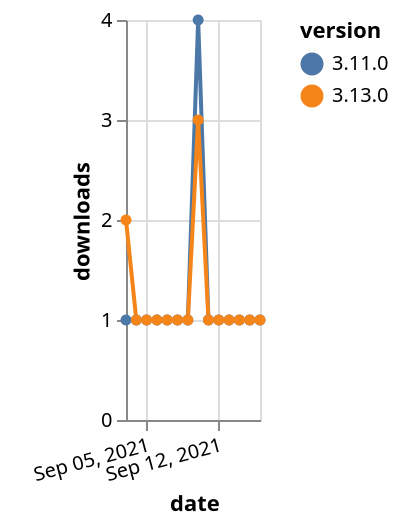 {"$schema": "https://vega.github.io/schema/vega-lite/v5.json", "description": "A simple bar chart with embedded data.", "data": {"values": [{"date": "2021-09-03", "total": 226, "delta": 1, "version": "3.11.0"}, {"date": "2021-09-04", "total": 227, "delta": 1, "version": "3.11.0"}, {"date": "2021-09-05", "total": 228, "delta": 1, "version": "3.11.0"}, {"date": "2021-09-06", "total": 229, "delta": 1, "version": "3.11.0"}, {"date": "2021-09-07", "total": 230, "delta": 1, "version": "3.11.0"}, {"date": "2021-09-08", "total": 231, "delta": 1, "version": "3.11.0"}, {"date": "2021-09-09", "total": 232, "delta": 1, "version": "3.11.0"}, {"date": "2021-09-10", "total": 236, "delta": 4, "version": "3.11.0"}, {"date": "2021-09-11", "total": 237, "delta": 1, "version": "3.11.0"}, {"date": "2021-09-12", "total": 238, "delta": 1, "version": "3.11.0"}, {"date": "2021-09-13", "total": 239, "delta": 1, "version": "3.11.0"}, {"date": "2021-09-14", "total": 240, "delta": 1, "version": "3.11.0"}, {"date": "2021-09-15", "total": 241, "delta": 1, "version": "3.11.0"}, {"date": "2021-09-16", "total": 242, "delta": 1, "version": "3.11.0"}, {"date": "2021-09-03", "total": 113, "delta": 2, "version": "3.13.0"}, {"date": "2021-09-04", "total": 114, "delta": 1, "version": "3.13.0"}, {"date": "2021-09-05", "total": 115, "delta": 1, "version": "3.13.0"}, {"date": "2021-09-06", "total": 116, "delta": 1, "version": "3.13.0"}, {"date": "2021-09-07", "total": 117, "delta": 1, "version": "3.13.0"}, {"date": "2021-09-08", "total": 118, "delta": 1, "version": "3.13.0"}, {"date": "2021-09-09", "total": 119, "delta": 1, "version": "3.13.0"}, {"date": "2021-09-10", "total": 122, "delta": 3, "version": "3.13.0"}, {"date": "2021-09-11", "total": 123, "delta": 1, "version": "3.13.0"}, {"date": "2021-09-12", "total": 124, "delta": 1, "version": "3.13.0"}, {"date": "2021-09-13", "total": 125, "delta": 1, "version": "3.13.0"}, {"date": "2021-09-14", "total": 126, "delta": 1, "version": "3.13.0"}, {"date": "2021-09-15", "total": 127, "delta": 1, "version": "3.13.0"}, {"date": "2021-09-16", "total": 128, "delta": 1, "version": "3.13.0"}]}, "width": "container", "mark": {"type": "line", "point": {"filled": true}}, "encoding": {"x": {"field": "date", "type": "temporal", "timeUnit": "yearmonthdate", "title": "date", "axis": {"labelAngle": -15}}, "y": {"field": "delta", "type": "quantitative", "title": "downloads"}, "color": {"field": "version", "type": "nominal"}, "tooltip": {"field": "delta"}}}